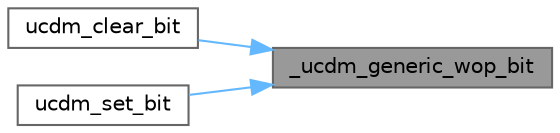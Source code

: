 digraph "_ucdm_generic_wop_bit"
{
 // INTERACTIVE_SVG=YES
 // LATEX_PDF_SIZE
  bgcolor="transparent";
  edge [fontname=Helvetica,fontsize=10,labelfontname=Helvetica,labelfontsize=10];
  node [fontname=Helvetica,fontsize=10,shape=box,height=0.2,width=0.4];
  rankdir="RL";
  Node1 [id="Node000001",label="_ucdm_generic_wop_bit",height=0.2,width=0.4,color="gray40", fillcolor="grey60", style="filled", fontcolor="black",tooltip=" "];
  Node1 -> Node2 [id="edge1_Node000001_Node000002",dir="back",color="steelblue1",style="solid",tooltip=" "];
  Node2 [id="Node000002",label="ucdm_clear_bit",height=0.2,width=0.4,color="grey40", fillcolor="white", style="filled",URL="$ucdm_8c.html#acfc84fe0eb923e844eda3dc689bb6921",tooltip="Clear a UCDM bit from protocol."];
  Node1 -> Node3 [id="edge2_Node000001_Node000003",dir="back",color="steelblue1",style="solid",tooltip=" "];
  Node3 [id="Node000003",label="ucdm_set_bit",height=0.2,width=0.4,color="grey40", fillcolor="white", style="filled",URL="$ucdm_8c.html#a6c67499b748795e01bdffb17d7ceb995",tooltip="Set a UCDM bit from protocol."];
}
